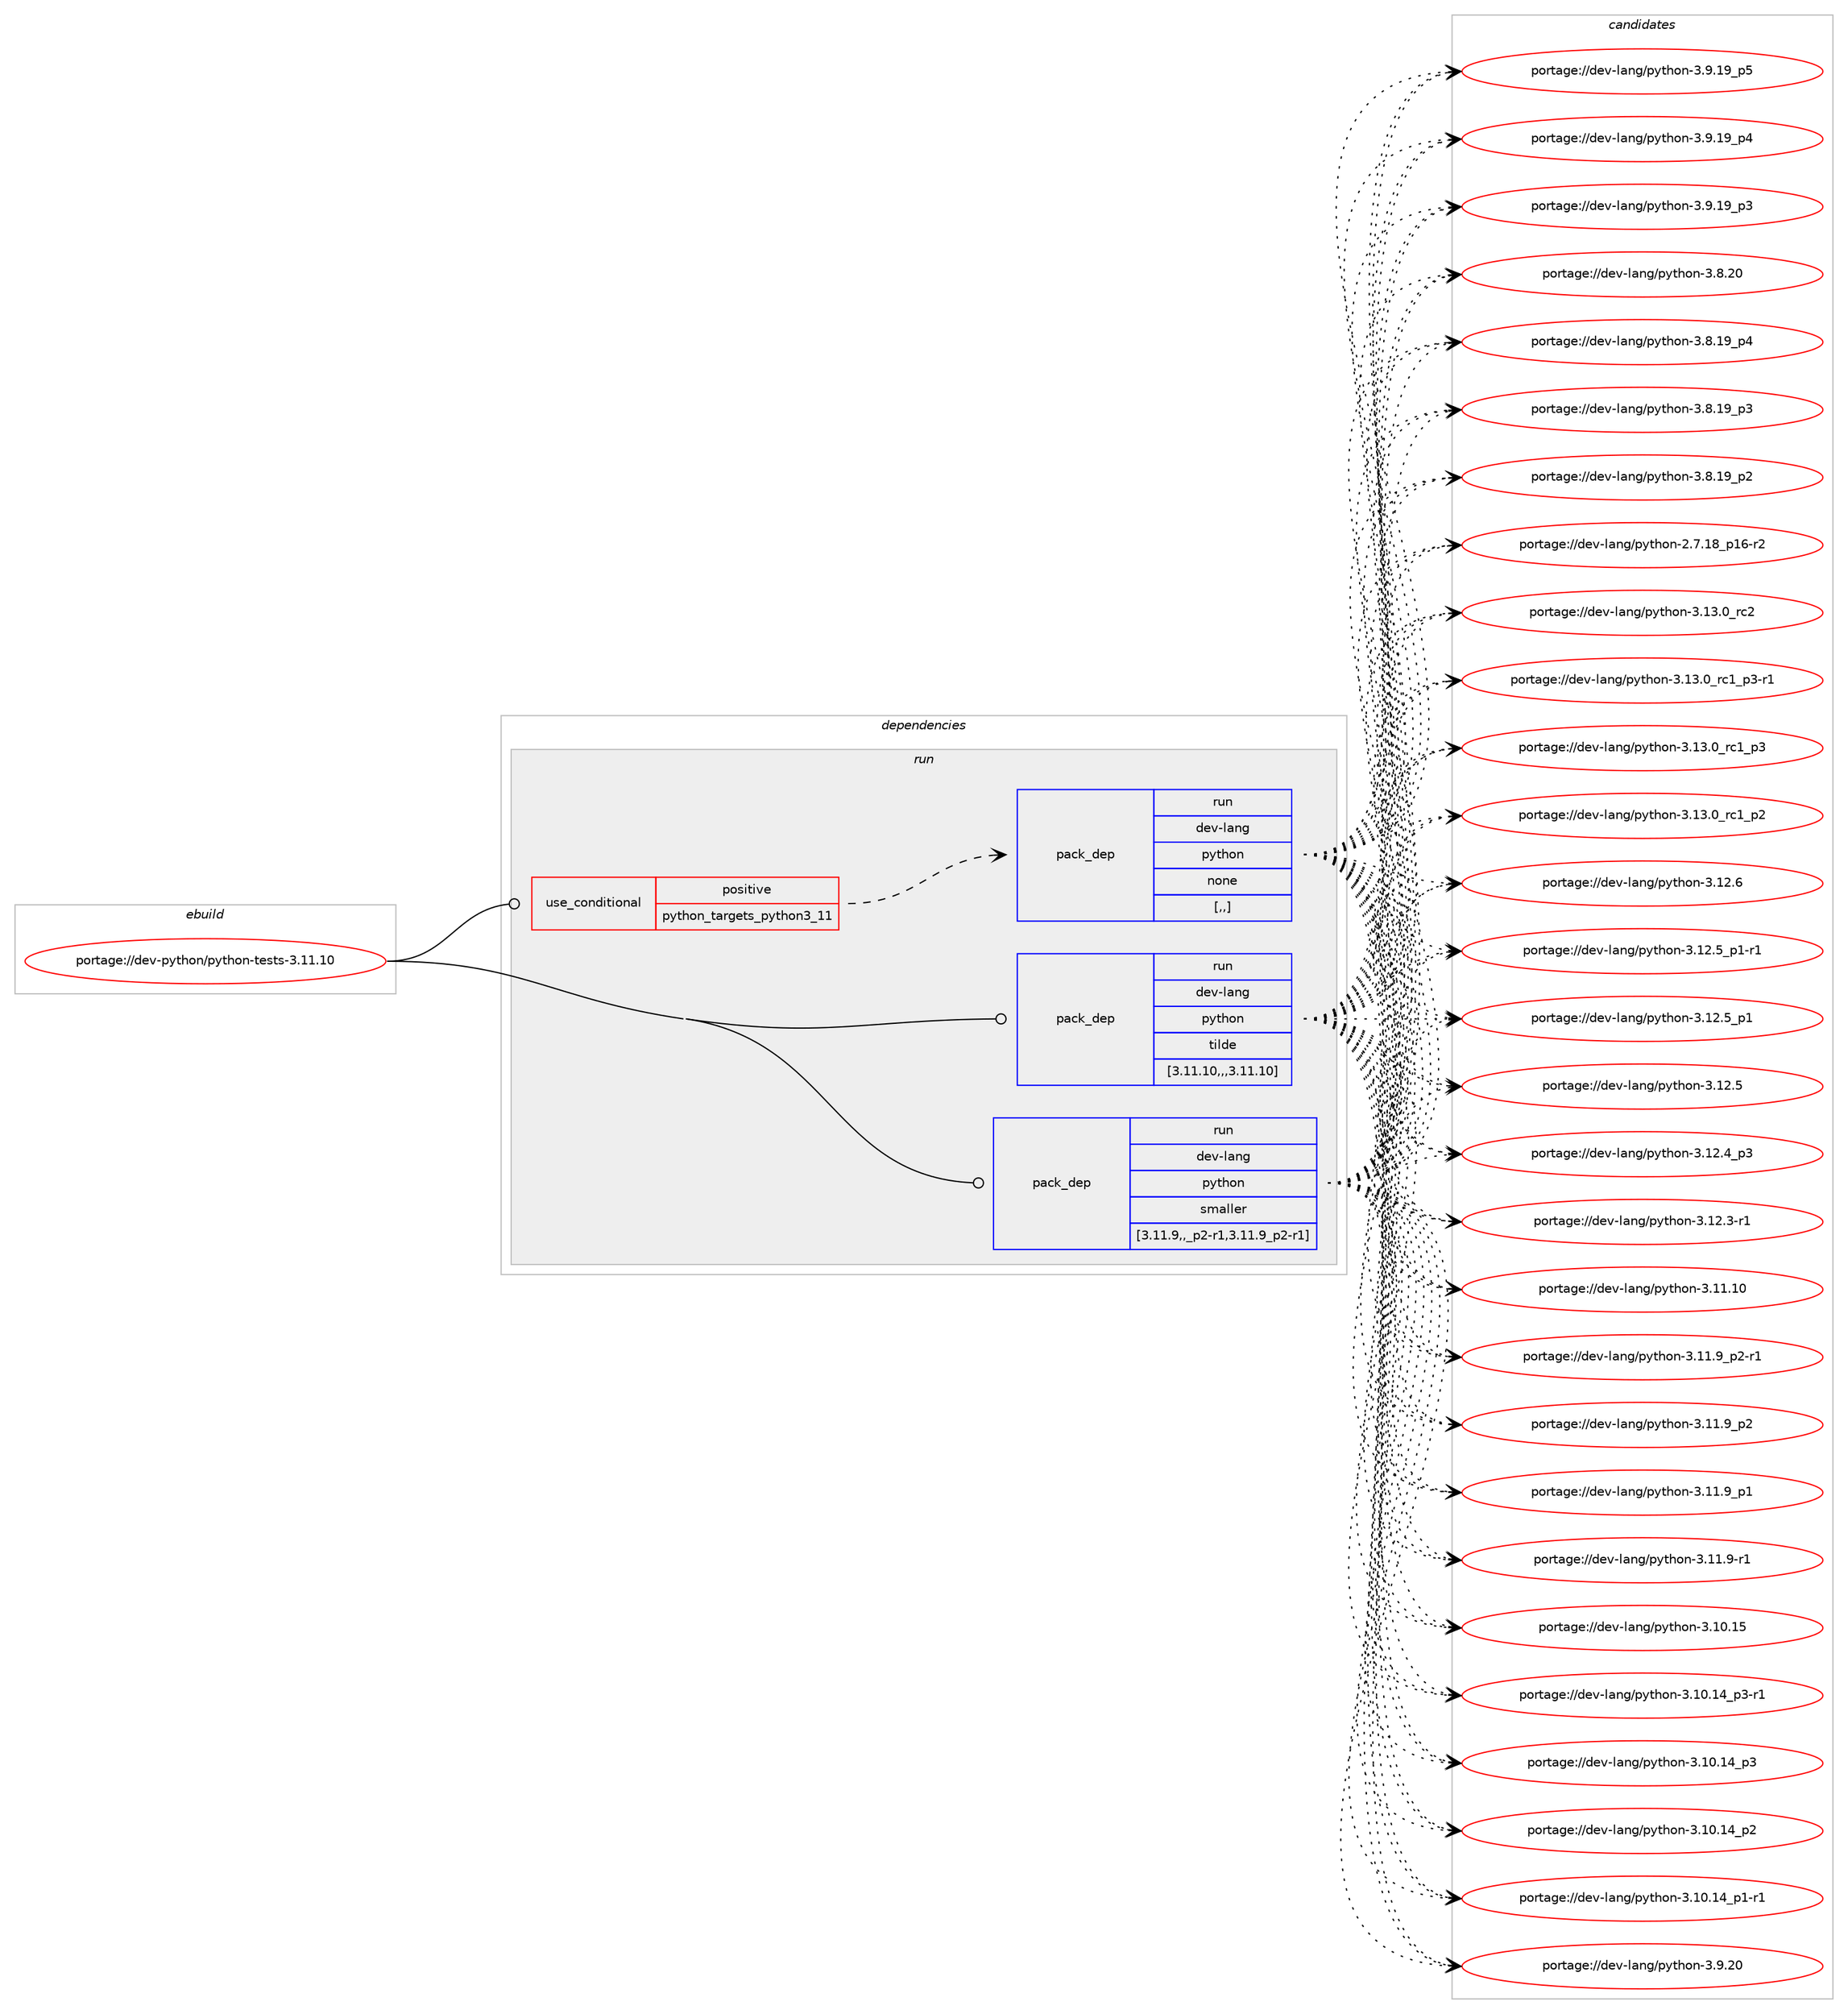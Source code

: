 digraph prolog {

# *************
# Graph options
# *************

newrank=true;
concentrate=true;
compound=true;
graph [rankdir=LR,fontname=Helvetica,fontsize=10,ranksep=1.5];#, ranksep=2.5, nodesep=0.2];
edge  [arrowhead=vee];
node  [fontname=Helvetica,fontsize=10];

# **********
# The ebuild
# **********

subgraph cluster_leftcol {
color=gray;
label=<<i>ebuild</i>>;
id [label="portage://dev-python/python-tests-3.11.10", color=red, width=4, href="../dev-python/python-tests-3.11.10.svg"];
}

# ****************
# The dependencies
# ****************

subgraph cluster_midcol {
color=gray;
label=<<i>dependencies</i>>;
subgraph cluster_compile {
fillcolor="#eeeeee";
style=filled;
label=<<i>compile</i>>;
}
subgraph cluster_compileandrun {
fillcolor="#eeeeee";
style=filled;
label=<<i>compile and run</i>>;
}
subgraph cluster_run {
fillcolor="#eeeeee";
style=filled;
label=<<i>run</i>>;
subgraph cond169042 {
dependency655693 [label=<<TABLE BORDER="0" CELLBORDER="1" CELLSPACING="0" CELLPADDING="4"><TR><TD ROWSPAN="3" CELLPADDING="10">use_conditional</TD></TR><TR><TD>positive</TD></TR><TR><TD>python_targets_python3_11</TD></TR></TABLE>>, shape=none, color=red];
subgraph pack481792 {
dependency655694 [label=<<TABLE BORDER="0" CELLBORDER="1" CELLSPACING="0" CELLPADDING="4" WIDTH="220"><TR><TD ROWSPAN="6" CELLPADDING="30">pack_dep</TD></TR><TR><TD WIDTH="110">run</TD></TR><TR><TD>dev-lang</TD></TR><TR><TD>python</TD></TR><TR><TD>none</TD></TR><TR><TD>[,,]</TD></TR></TABLE>>, shape=none, color=blue];
}
dependency655693:e -> dependency655694:w [weight=20,style="dashed",arrowhead="vee"];
}
id:e -> dependency655693:w [weight=20,style="solid",arrowhead="odot"];
subgraph pack481793 {
dependency655695 [label=<<TABLE BORDER="0" CELLBORDER="1" CELLSPACING="0" CELLPADDING="4" WIDTH="220"><TR><TD ROWSPAN="6" CELLPADDING="30">pack_dep</TD></TR><TR><TD WIDTH="110">run</TD></TR><TR><TD>dev-lang</TD></TR><TR><TD>python</TD></TR><TR><TD>tilde</TD></TR><TR><TD>[3.11.10,,,3.11.10]</TD></TR></TABLE>>, shape=none, color=blue];
}
id:e -> dependency655695:w [weight=20,style="solid",arrowhead="odot"];
subgraph pack481794 {
dependency655696 [label=<<TABLE BORDER="0" CELLBORDER="1" CELLSPACING="0" CELLPADDING="4" WIDTH="220"><TR><TD ROWSPAN="6" CELLPADDING="30">pack_dep</TD></TR><TR><TD WIDTH="110">run</TD></TR><TR><TD>dev-lang</TD></TR><TR><TD>python</TD></TR><TR><TD>smaller</TD></TR><TR><TD>[3.11.9,,_p2-r1,3.11.9_p2-r1]</TD></TR></TABLE>>, shape=none, color=blue];
}
id:e -> dependency655696:w [weight=20,style="solid",arrowhead="odot"];
}
}

# **************
# The candidates
# **************

subgraph cluster_choices {
rank=same;
color=gray;
label=<<i>candidates</i>>;

subgraph choice481792 {
color=black;
nodesep=1;
choice10010111845108971101034711212111610411111045514649514648951149950 [label="portage://dev-lang/python-3.13.0_rc2", color=red, width=4,href="../dev-lang/python-3.13.0_rc2.svg"];
choice1001011184510897110103471121211161041111104551464951464895114994995112514511449 [label="portage://dev-lang/python-3.13.0_rc1_p3-r1", color=red, width=4,href="../dev-lang/python-3.13.0_rc1_p3-r1.svg"];
choice100101118451089711010347112121116104111110455146495146489511499499511251 [label="portage://dev-lang/python-3.13.0_rc1_p3", color=red, width=4,href="../dev-lang/python-3.13.0_rc1_p3.svg"];
choice100101118451089711010347112121116104111110455146495146489511499499511250 [label="portage://dev-lang/python-3.13.0_rc1_p2", color=red, width=4,href="../dev-lang/python-3.13.0_rc1_p2.svg"];
choice10010111845108971101034711212111610411111045514649504654 [label="portage://dev-lang/python-3.12.6", color=red, width=4,href="../dev-lang/python-3.12.6.svg"];
choice1001011184510897110103471121211161041111104551464950465395112494511449 [label="portage://dev-lang/python-3.12.5_p1-r1", color=red, width=4,href="../dev-lang/python-3.12.5_p1-r1.svg"];
choice100101118451089711010347112121116104111110455146495046539511249 [label="portage://dev-lang/python-3.12.5_p1", color=red, width=4,href="../dev-lang/python-3.12.5_p1.svg"];
choice10010111845108971101034711212111610411111045514649504653 [label="portage://dev-lang/python-3.12.5", color=red, width=4,href="../dev-lang/python-3.12.5.svg"];
choice100101118451089711010347112121116104111110455146495046529511251 [label="portage://dev-lang/python-3.12.4_p3", color=red, width=4,href="../dev-lang/python-3.12.4_p3.svg"];
choice100101118451089711010347112121116104111110455146495046514511449 [label="portage://dev-lang/python-3.12.3-r1", color=red, width=4,href="../dev-lang/python-3.12.3-r1.svg"];
choice1001011184510897110103471121211161041111104551464949464948 [label="portage://dev-lang/python-3.11.10", color=red, width=4,href="../dev-lang/python-3.11.10.svg"];
choice1001011184510897110103471121211161041111104551464949465795112504511449 [label="portage://dev-lang/python-3.11.9_p2-r1", color=red, width=4,href="../dev-lang/python-3.11.9_p2-r1.svg"];
choice100101118451089711010347112121116104111110455146494946579511250 [label="portage://dev-lang/python-3.11.9_p2", color=red, width=4,href="../dev-lang/python-3.11.9_p2.svg"];
choice100101118451089711010347112121116104111110455146494946579511249 [label="portage://dev-lang/python-3.11.9_p1", color=red, width=4,href="../dev-lang/python-3.11.9_p1.svg"];
choice100101118451089711010347112121116104111110455146494946574511449 [label="portage://dev-lang/python-3.11.9-r1", color=red, width=4,href="../dev-lang/python-3.11.9-r1.svg"];
choice1001011184510897110103471121211161041111104551464948464953 [label="portage://dev-lang/python-3.10.15", color=red, width=4,href="../dev-lang/python-3.10.15.svg"];
choice100101118451089711010347112121116104111110455146494846495295112514511449 [label="portage://dev-lang/python-3.10.14_p3-r1", color=red, width=4,href="../dev-lang/python-3.10.14_p3-r1.svg"];
choice10010111845108971101034711212111610411111045514649484649529511251 [label="portage://dev-lang/python-3.10.14_p3", color=red, width=4,href="../dev-lang/python-3.10.14_p3.svg"];
choice10010111845108971101034711212111610411111045514649484649529511250 [label="portage://dev-lang/python-3.10.14_p2", color=red, width=4,href="../dev-lang/python-3.10.14_p2.svg"];
choice100101118451089711010347112121116104111110455146494846495295112494511449 [label="portage://dev-lang/python-3.10.14_p1-r1", color=red, width=4,href="../dev-lang/python-3.10.14_p1-r1.svg"];
choice10010111845108971101034711212111610411111045514657465048 [label="portage://dev-lang/python-3.9.20", color=red, width=4,href="../dev-lang/python-3.9.20.svg"];
choice100101118451089711010347112121116104111110455146574649579511253 [label="portage://dev-lang/python-3.9.19_p5", color=red, width=4,href="../dev-lang/python-3.9.19_p5.svg"];
choice100101118451089711010347112121116104111110455146574649579511252 [label="portage://dev-lang/python-3.9.19_p4", color=red, width=4,href="../dev-lang/python-3.9.19_p4.svg"];
choice100101118451089711010347112121116104111110455146574649579511251 [label="portage://dev-lang/python-3.9.19_p3", color=red, width=4,href="../dev-lang/python-3.9.19_p3.svg"];
choice10010111845108971101034711212111610411111045514656465048 [label="portage://dev-lang/python-3.8.20", color=red, width=4,href="../dev-lang/python-3.8.20.svg"];
choice100101118451089711010347112121116104111110455146564649579511252 [label="portage://dev-lang/python-3.8.19_p4", color=red, width=4,href="../dev-lang/python-3.8.19_p4.svg"];
choice100101118451089711010347112121116104111110455146564649579511251 [label="portage://dev-lang/python-3.8.19_p3", color=red, width=4,href="../dev-lang/python-3.8.19_p3.svg"];
choice100101118451089711010347112121116104111110455146564649579511250 [label="portage://dev-lang/python-3.8.19_p2", color=red, width=4,href="../dev-lang/python-3.8.19_p2.svg"];
choice100101118451089711010347112121116104111110455046554649569511249544511450 [label="portage://dev-lang/python-2.7.18_p16-r2", color=red, width=4,href="../dev-lang/python-2.7.18_p16-r2.svg"];
dependency655694:e -> choice10010111845108971101034711212111610411111045514649514648951149950:w [style=dotted,weight="100"];
dependency655694:e -> choice1001011184510897110103471121211161041111104551464951464895114994995112514511449:w [style=dotted,weight="100"];
dependency655694:e -> choice100101118451089711010347112121116104111110455146495146489511499499511251:w [style=dotted,weight="100"];
dependency655694:e -> choice100101118451089711010347112121116104111110455146495146489511499499511250:w [style=dotted,weight="100"];
dependency655694:e -> choice10010111845108971101034711212111610411111045514649504654:w [style=dotted,weight="100"];
dependency655694:e -> choice1001011184510897110103471121211161041111104551464950465395112494511449:w [style=dotted,weight="100"];
dependency655694:e -> choice100101118451089711010347112121116104111110455146495046539511249:w [style=dotted,weight="100"];
dependency655694:e -> choice10010111845108971101034711212111610411111045514649504653:w [style=dotted,weight="100"];
dependency655694:e -> choice100101118451089711010347112121116104111110455146495046529511251:w [style=dotted,weight="100"];
dependency655694:e -> choice100101118451089711010347112121116104111110455146495046514511449:w [style=dotted,weight="100"];
dependency655694:e -> choice1001011184510897110103471121211161041111104551464949464948:w [style=dotted,weight="100"];
dependency655694:e -> choice1001011184510897110103471121211161041111104551464949465795112504511449:w [style=dotted,weight="100"];
dependency655694:e -> choice100101118451089711010347112121116104111110455146494946579511250:w [style=dotted,weight="100"];
dependency655694:e -> choice100101118451089711010347112121116104111110455146494946579511249:w [style=dotted,weight="100"];
dependency655694:e -> choice100101118451089711010347112121116104111110455146494946574511449:w [style=dotted,weight="100"];
dependency655694:e -> choice1001011184510897110103471121211161041111104551464948464953:w [style=dotted,weight="100"];
dependency655694:e -> choice100101118451089711010347112121116104111110455146494846495295112514511449:w [style=dotted,weight="100"];
dependency655694:e -> choice10010111845108971101034711212111610411111045514649484649529511251:w [style=dotted,weight="100"];
dependency655694:e -> choice10010111845108971101034711212111610411111045514649484649529511250:w [style=dotted,weight="100"];
dependency655694:e -> choice100101118451089711010347112121116104111110455146494846495295112494511449:w [style=dotted,weight="100"];
dependency655694:e -> choice10010111845108971101034711212111610411111045514657465048:w [style=dotted,weight="100"];
dependency655694:e -> choice100101118451089711010347112121116104111110455146574649579511253:w [style=dotted,weight="100"];
dependency655694:e -> choice100101118451089711010347112121116104111110455146574649579511252:w [style=dotted,weight="100"];
dependency655694:e -> choice100101118451089711010347112121116104111110455146574649579511251:w [style=dotted,weight="100"];
dependency655694:e -> choice10010111845108971101034711212111610411111045514656465048:w [style=dotted,weight="100"];
dependency655694:e -> choice100101118451089711010347112121116104111110455146564649579511252:w [style=dotted,weight="100"];
dependency655694:e -> choice100101118451089711010347112121116104111110455146564649579511251:w [style=dotted,weight="100"];
dependency655694:e -> choice100101118451089711010347112121116104111110455146564649579511250:w [style=dotted,weight="100"];
dependency655694:e -> choice100101118451089711010347112121116104111110455046554649569511249544511450:w [style=dotted,weight="100"];
}
subgraph choice481793 {
color=black;
nodesep=1;
choice10010111845108971101034711212111610411111045514649514648951149950 [label="portage://dev-lang/python-3.13.0_rc2", color=red, width=4,href="../dev-lang/python-3.13.0_rc2.svg"];
choice1001011184510897110103471121211161041111104551464951464895114994995112514511449 [label="portage://dev-lang/python-3.13.0_rc1_p3-r1", color=red, width=4,href="../dev-lang/python-3.13.0_rc1_p3-r1.svg"];
choice100101118451089711010347112121116104111110455146495146489511499499511251 [label="portage://dev-lang/python-3.13.0_rc1_p3", color=red, width=4,href="../dev-lang/python-3.13.0_rc1_p3.svg"];
choice100101118451089711010347112121116104111110455146495146489511499499511250 [label="portage://dev-lang/python-3.13.0_rc1_p2", color=red, width=4,href="../dev-lang/python-3.13.0_rc1_p2.svg"];
choice10010111845108971101034711212111610411111045514649504654 [label="portage://dev-lang/python-3.12.6", color=red, width=4,href="../dev-lang/python-3.12.6.svg"];
choice1001011184510897110103471121211161041111104551464950465395112494511449 [label="portage://dev-lang/python-3.12.5_p1-r1", color=red, width=4,href="../dev-lang/python-3.12.5_p1-r1.svg"];
choice100101118451089711010347112121116104111110455146495046539511249 [label="portage://dev-lang/python-3.12.5_p1", color=red, width=4,href="../dev-lang/python-3.12.5_p1.svg"];
choice10010111845108971101034711212111610411111045514649504653 [label="portage://dev-lang/python-3.12.5", color=red, width=4,href="../dev-lang/python-3.12.5.svg"];
choice100101118451089711010347112121116104111110455146495046529511251 [label="portage://dev-lang/python-3.12.4_p3", color=red, width=4,href="../dev-lang/python-3.12.4_p3.svg"];
choice100101118451089711010347112121116104111110455146495046514511449 [label="portage://dev-lang/python-3.12.3-r1", color=red, width=4,href="../dev-lang/python-3.12.3-r1.svg"];
choice1001011184510897110103471121211161041111104551464949464948 [label="portage://dev-lang/python-3.11.10", color=red, width=4,href="../dev-lang/python-3.11.10.svg"];
choice1001011184510897110103471121211161041111104551464949465795112504511449 [label="portage://dev-lang/python-3.11.9_p2-r1", color=red, width=4,href="../dev-lang/python-3.11.9_p2-r1.svg"];
choice100101118451089711010347112121116104111110455146494946579511250 [label="portage://dev-lang/python-3.11.9_p2", color=red, width=4,href="../dev-lang/python-3.11.9_p2.svg"];
choice100101118451089711010347112121116104111110455146494946579511249 [label="portage://dev-lang/python-3.11.9_p1", color=red, width=4,href="../dev-lang/python-3.11.9_p1.svg"];
choice100101118451089711010347112121116104111110455146494946574511449 [label="portage://dev-lang/python-3.11.9-r1", color=red, width=4,href="../dev-lang/python-3.11.9-r1.svg"];
choice1001011184510897110103471121211161041111104551464948464953 [label="portage://dev-lang/python-3.10.15", color=red, width=4,href="../dev-lang/python-3.10.15.svg"];
choice100101118451089711010347112121116104111110455146494846495295112514511449 [label="portage://dev-lang/python-3.10.14_p3-r1", color=red, width=4,href="../dev-lang/python-3.10.14_p3-r1.svg"];
choice10010111845108971101034711212111610411111045514649484649529511251 [label="portage://dev-lang/python-3.10.14_p3", color=red, width=4,href="../dev-lang/python-3.10.14_p3.svg"];
choice10010111845108971101034711212111610411111045514649484649529511250 [label="portage://dev-lang/python-3.10.14_p2", color=red, width=4,href="../dev-lang/python-3.10.14_p2.svg"];
choice100101118451089711010347112121116104111110455146494846495295112494511449 [label="portage://dev-lang/python-3.10.14_p1-r1", color=red, width=4,href="../dev-lang/python-3.10.14_p1-r1.svg"];
choice10010111845108971101034711212111610411111045514657465048 [label="portage://dev-lang/python-3.9.20", color=red, width=4,href="../dev-lang/python-3.9.20.svg"];
choice100101118451089711010347112121116104111110455146574649579511253 [label="portage://dev-lang/python-3.9.19_p5", color=red, width=4,href="../dev-lang/python-3.9.19_p5.svg"];
choice100101118451089711010347112121116104111110455146574649579511252 [label="portage://dev-lang/python-3.9.19_p4", color=red, width=4,href="../dev-lang/python-3.9.19_p4.svg"];
choice100101118451089711010347112121116104111110455146574649579511251 [label="portage://dev-lang/python-3.9.19_p3", color=red, width=4,href="../dev-lang/python-3.9.19_p3.svg"];
choice10010111845108971101034711212111610411111045514656465048 [label="portage://dev-lang/python-3.8.20", color=red, width=4,href="../dev-lang/python-3.8.20.svg"];
choice100101118451089711010347112121116104111110455146564649579511252 [label="portage://dev-lang/python-3.8.19_p4", color=red, width=4,href="../dev-lang/python-3.8.19_p4.svg"];
choice100101118451089711010347112121116104111110455146564649579511251 [label="portage://dev-lang/python-3.8.19_p3", color=red, width=4,href="../dev-lang/python-3.8.19_p3.svg"];
choice100101118451089711010347112121116104111110455146564649579511250 [label="portage://dev-lang/python-3.8.19_p2", color=red, width=4,href="../dev-lang/python-3.8.19_p2.svg"];
choice100101118451089711010347112121116104111110455046554649569511249544511450 [label="portage://dev-lang/python-2.7.18_p16-r2", color=red, width=4,href="../dev-lang/python-2.7.18_p16-r2.svg"];
dependency655695:e -> choice10010111845108971101034711212111610411111045514649514648951149950:w [style=dotted,weight="100"];
dependency655695:e -> choice1001011184510897110103471121211161041111104551464951464895114994995112514511449:w [style=dotted,weight="100"];
dependency655695:e -> choice100101118451089711010347112121116104111110455146495146489511499499511251:w [style=dotted,weight="100"];
dependency655695:e -> choice100101118451089711010347112121116104111110455146495146489511499499511250:w [style=dotted,weight="100"];
dependency655695:e -> choice10010111845108971101034711212111610411111045514649504654:w [style=dotted,weight="100"];
dependency655695:e -> choice1001011184510897110103471121211161041111104551464950465395112494511449:w [style=dotted,weight="100"];
dependency655695:e -> choice100101118451089711010347112121116104111110455146495046539511249:w [style=dotted,weight="100"];
dependency655695:e -> choice10010111845108971101034711212111610411111045514649504653:w [style=dotted,weight="100"];
dependency655695:e -> choice100101118451089711010347112121116104111110455146495046529511251:w [style=dotted,weight="100"];
dependency655695:e -> choice100101118451089711010347112121116104111110455146495046514511449:w [style=dotted,weight="100"];
dependency655695:e -> choice1001011184510897110103471121211161041111104551464949464948:w [style=dotted,weight="100"];
dependency655695:e -> choice1001011184510897110103471121211161041111104551464949465795112504511449:w [style=dotted,weight="100"];
dependency655695:e -> choice100101118451089711010347112121116104111110455146494946579511250:w [style=dotted,weight="100"];
dependency655695:e -> choice100101118451089711010347112121116104111110455146494946579511249:w [style=dotted,weight="100"];
dependency655695:e -> choice100101118451089711010347112121116104111110455146494946574511449:w [style=dotted,weight="100"];
dependency655695:e -> choice1001011184510897110103471121211161041111104551464948464953:w [style=dotted,weight="100"];
dependency655695:e -> choice100101118451089711010347112121116104111110455146494846495295112514511449:w [style=dotted,weight="100"];
dependency655695:e -> choice10010111845108971101034711212111610411111045514649484649529511251:w [style=dotted,weight="100"];
dependency655695:e -> choice10010111845108971101034711212111610411111045514649484649529511250:w [style=dotted,weight="100"];
dependency655695:e -> choice100101118451089711010347112121116104111110455146494846495295112494511449:w [style=dotted,weight="100"];
dependency655695:e -> choice10010111845108971101034711212111610411111045514657465048:w [style=dotted,weight="100"];
dependency655695:e -> choice100101118451089711010347112121116104111110455146574649579511253:w [style=dotted,weight="100"];
dependency655695:e -> choice100101118451089711010347112121116104111110455146574649579511252:w [style=dotted,weight="100"];
dependency655695:e -> choice100101118451089711010347112121116104111110455146574649579511251:w [style=dotted,weight="100"];
dependency655695:e -> choice10010111845108971101034711212111610411111045514656465048:w [style=dotted,weight="100"];
dependency655695:e -> choice100101118451089711010347112121116104111110455146564649579511252:w [style=dotted,weight="100"];
dependency655695:e -> choice100101118451089711010347112121116104111110455146564649579511251:w [style=dotted,weight="100"];
dependency655695:e -> choice100101118451089711010347112121116104111110455146564649579511250:w [style=dotted,weight="100"];
dependency655695:e -> choice100101118451089711010347112121116104111110455046554649569511249544511450:w [style=dotted,weight="100"];
}
subgraph choice481794 {
color=black;
nodesep=1;
choice10010111845108971101034711212111610411111045514649514648951149950 [label="portage://dev-lang/python-3.13.0_rc2", color=red, width=4,href="../dev-lang/python-3.13.0_rc2.svg"];
choice1001011184510897110103471121211161041111104551464951464895114994995112514511449 [label="portage://dev-lang/python-3.13.0_rc1_p3-r1", color=red, width=4,href="../dev-lang/python-3.13.0_rc1_p3-r1.svg"];
choice100101118451089711010347112121116104111110455146495146489511499499511251 [label="portage://dev-lang/python-3.13.0_rc1_p3", color=red, width=4,href="../dev-lang/python-3.13.0_rc1_p3.svg"];
choice100101118451089711010347112121116104111110455146495146489511499499511250 [label="portage://dev-lang/python-3.13.0_rc1_p2", color=red, width=4,href="../dev-lang/python-3.13.0_rc1_p2.svg"];
choice10010111845108971101034711212111610411111045514649504654 [label="portage://dev-lang/python-3.12.6", color=red, width=4,href="../dev-lang/python-3.12.6.svg"];
choice1001011184510897110103471121211161041111104551464950465395112494511449 [label="portage://dev-lang/python-3.12.5_p1-r1", color=red, width=4,href="../dev-lang/python-3.12.5_p1-r1.svg"];
choice100101118451089711010347112121116104111110455146495046539511249 [label="portage://dev-lang/python-3.12.5_p1", color=red, width=4,href="../dev-lang/python-3.12.5_p1.svg"];
choice10010111845108971101034711212111610411111045514649504653 [label="portage://dev-lang/python-3.12.5", color=red, width=4,href="../dev-lang/python-3.12.5.svg"];
choice100101118451089711010347112121116104111110455146495046529511251 [label="portage://dev-lang/python-3.12.4_p3", color=red, width=4,href="../dev-lang/python-3.12.4_p3.svg"];
choice100101118451089711010347112121116104111110455146495046514511449 [label="portage://dev-lang/python-3.12.3-r1", color=red, width=4,href="../dev-lang/python-3.12.3-r1.svg"];
choice1001011184510897110103471121211161041111104551464949464948 [label="portage://dev-lang/python-3.11.10", color=red, width=4,href="../dev-lang/python-3.11.10.svg"];
choice1001011184510897110103471121211161041111104551464949465795112504511449 [label="portage://dev-lang/python-3.11.9_p2-r1", color=red, width=4,href="../dev-lang/python-3.11.9_p2-r1.svg"];
choice100101118451089711010347112121116104111110455146494946579511250 [label="portage://dev-lang/python-3.11.9_p2", color=red, width=4,href="../dev-lang/python-3.11.9_p2.svg"];
choice100101118451089711010347112121116104111110455146494946579511249 [label="portage://dev-lang/python-3.11.9_p1", color=red, width=4,href="../dev-lang/python-3.11.9_p1.svg"];
choice100101118451089711010347112121116104111110455146494946574511449 [label="portage://dev-lang/python-3.11.9-r1", color=red, width=4,href="../dev-lang/python-3.11.9-r1.svg"];
choice1001011184510897110103471121211161041111104551464948464953 [label="portage://dev-lang/python-3.10.15", color=red, width=4,href="../dev-lang/python-3.10.15.svg"];
choice100101118451089711010347112121116104111110455146494846495295112514511449 [label="portage://dev-lang/python-3.10.14_p3-r1", color=red, width=4,href="../dev-lang/python-3.10.14_p3-r1.svg"];
choice10010111845108971101034711212111610411111045514649484649529511251 [label="portage://dev-lang/python-3.10.14_p3", color=red, width=4,href="../dev-lang/python-3.10.14_p3.svg"];
choice10010111845108971101034711212111610411111045514649484649529511250 [label="portage://dev-lang/python-3.10.14_p2", color=red, width=4,href="../dev-lang/python-3.10.14_p2.svg"];
choice100101118451089711010347112121116104111110455146494846495295112494511449 [label="portage://dev-lang/python-3.10.14_p1-r1", color=red, width=4,href="../dev-lang/python-3.10.14_p1-r1.svg"];
choice10010111845108971101034711212111610411111045514657465048 [label="portage://dev-lang/python-3.9.20", color=red, width=4,href="../dev-lang/python-3.9.20.svg"];
choice100101118451089711010347112121116104111110455146574649579511253 [label="portage://dev-lang/python-3.9.19_p5", color=red, width=4,href="../dev-lang/python-3.9.19_p5.svg"];
choice100101118451089711010347112121116104111110455146574649579511252 [label="portage://dev-lang/python-3.9.19_p4", color=red, width=4,href="../dev-lang/python-3.9.19_p4.svg"];
choice100101118451089711010347112121116104111110455146574649579511251 [label="portage://dev-lang/python-3.9.19_p3", color=red, width=4,href="../dev-lang/python-3.9.19_p3.svg"];
choice10010111845108971101034711212111610411111045514656465048 [label="portage://dev-lang/python-3.8.20", color=red, width=4,href="../dev-lang/python-3.8.20.svg"];
choice100101118451089711010347112121116104111110455146564649579511252 [label="portage://dev-lang/python-3.8.19_p4", color=red, width=4,href="../dev-lang/python-3.8.19_p4.svg"];
choice100101118451089711010347112121116104111110455146564649579511251 [label="portage://dev-lang/python-3.8.19_p3", color=red, width=4,href="../dev-lang/python-3.8.19_p3.svg"];
choice100101118451089711010347112121116104111110455146564649579511250 [label="portage://dev-lang/python-3.8.19_p2", color=red, width=4,href="../dev-lang/python-3.8.19_p2.svg"];
choice100101118451089711010347112121116104111110455046554649569511249544511450 [label="portage://dev-lang/python-2.7.18_p16-r2", color=red, width=4,href="../dev-lang/python-2.7.18_p16-r2.svg"];
dependency655696:e -> choice10010111845108971101034711212111610411111045514649514648951149950:w [style=dotted,weight="100"];
dependency655696:e -> choice1001011184510897110103471121211161041111104551464951464895114994995112514511449:w [style=dotted,weight="100"];
dependency655696:e -> choice100101118451089711010347112121116104111110455146495146489511499499511251:w [style=dotted,weight="100"];
dependency655696:e -> choice100101118451089711010347112121116104111110455146495146489511499499511250:w [style=dotted,weight="100"];
dependency655696:e -> choice10010111845108971101034711212111610411111045514649504654:w [style=dotted,weight="100"];
dependency655696:e -> choice1001011184510897110103471121211161041111104551464950465395112494511449:w [style=dotted,weight="100"];
dependency655696:e -> choice100101118451089711010347112121116104111110455146495046539511249:w [style=dotted,weight="100"];
dependency655696:e -> choice10010111845108971101034711212111610411111045514649504653:w [style=dotted,weight="100"];
dependency655696:e -> choice100101118451089711010347112121116104111110455146495046529511251:w [style=dotted,weight="100"];
dependency655696:e -> choice100101118451089711010347112121116104111110455146495046514511449:w [style=dotted,weight="100"];
dependency655696:e -> choice1001011184510897110103471121211161041111104551464949464948:w [style=dotted,weight="100"];
dependency655696:e -> choice1001011184510897110103471121211161041111104551464949465795112504511449:w [style=dotted,weight="100"];
dependency655696:e -> choice100101118451089711010347112121116104111110455146494946579511250:w [style=dotted,weight="100"];
dependency655696:e -> choice100101118451089711010347112121116104111110455146494946579511249:w [style=dotted,weight="100"];
dependency655696:e -> choice100101118451089711010347112121116104111110455146494946574511449:w [style=dotted,weight="100"];
dependency655696:e -> choice1001011184510897110103471121211161041111104551464948464953:w [style=dotted,weight="100"];
dependency655696:e -> choice100101118451089711010347112121116104111110455146494846495295112514511449:w [style=dotted,weight="100"];
dependency655696:e -> choice10010111845108971101034711212111610411111045514649484649529511251:w [style=dotted,weight="100"];
dependency655696:e -> choice10010111845108971101034711212111610411111045514649484649529511250:w [style=dotted,weight="100"];
dependency655696:e -> choice100101118451089711010347112121116104111110455146494846495295112494511449:w [style=dotted,weight="100"];
dependency655696:e -> choice10010111845108971101034711212111610411111045514657465048:w [style=dotted,weight="100"];
dependency655696:e -> choice100101118451089711010347112121116104111110455146574649579511253:w [style=dotted,weight="100"];
dependency655696:e -> choice100101118451089711010347112121116104111110455146574649579511252:w [style=dotted,weight="100"];
dependency655696:e -> choice100101118451089711010347112121116104111110455146574649579511251:w [style=dotted,weight="100"];
dependency655696:e -> choice10010111845108971101034711212111610411111045514656465048:w [style=dotted,weight="100"];
dependency655696:e -> choice100101118451089711010347112121116104111110455146564649579511252:w [style=dotted,weight="100"];
dependency655696:e -> choice100101118451089711010347112121116104111110455146564649579511251:w [style=dotted,weight="100"];
dependency655696:e -> choice100101118451089711010347112121116104111110455146564649579511250:w [style=dotted,weight="100"];
dependency655696:e -> choice100101118451089711010347112121116104111110455046554649569511249544511450:w [style=dotted,weight="100"];
}
}

}
